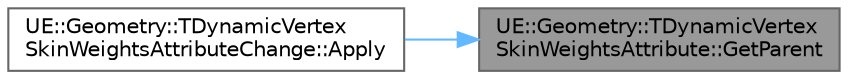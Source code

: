 digraph "UE::Geometry::TDynamicVertexSkinWeightsAttribute::GetParent"
{
 // INTERACTIVE_SVG=YES
 // LATEX_PDF_SIZE
  bgcolor="transparent";
  edge [fontname=Helvetica,fontsize=10,labelfontname=Helvetica,labelfontsize=10];
  node [fontname=Helvetica,fontsize=10,shape=box,height=0.2,width=0.4];
  rankdir="RL";
  Node1 [id="Node000001",label="UE::Geometry::TDynamicVertex\lSkinWeightsAttribute::GetParent",height=0.2,width=0.4,color="gray40", fillcolor="grey60", style="filled", fontcolor="black",tooltip=" "];
  Node1 -> Node2 [id="edge1_Node000001_Node000002",dir="back",color="steelblue1",style="solid",tooltip=" "];
  Node2 [id="Node000002",label="UE::Geometry::TDynamicVertex\lSkinWeightsAttributeChange::Apply",height=0.2,width=0.4,color="grey40", fillcolor="white", style="filled",URL="$d2/db0/classUE_1_1Geometry_1_1TDynamicVertexSkinWeightsAttributeChange.html#a35fad771d5ea009fafaae5d48395e535",tooltip=" "];
}
